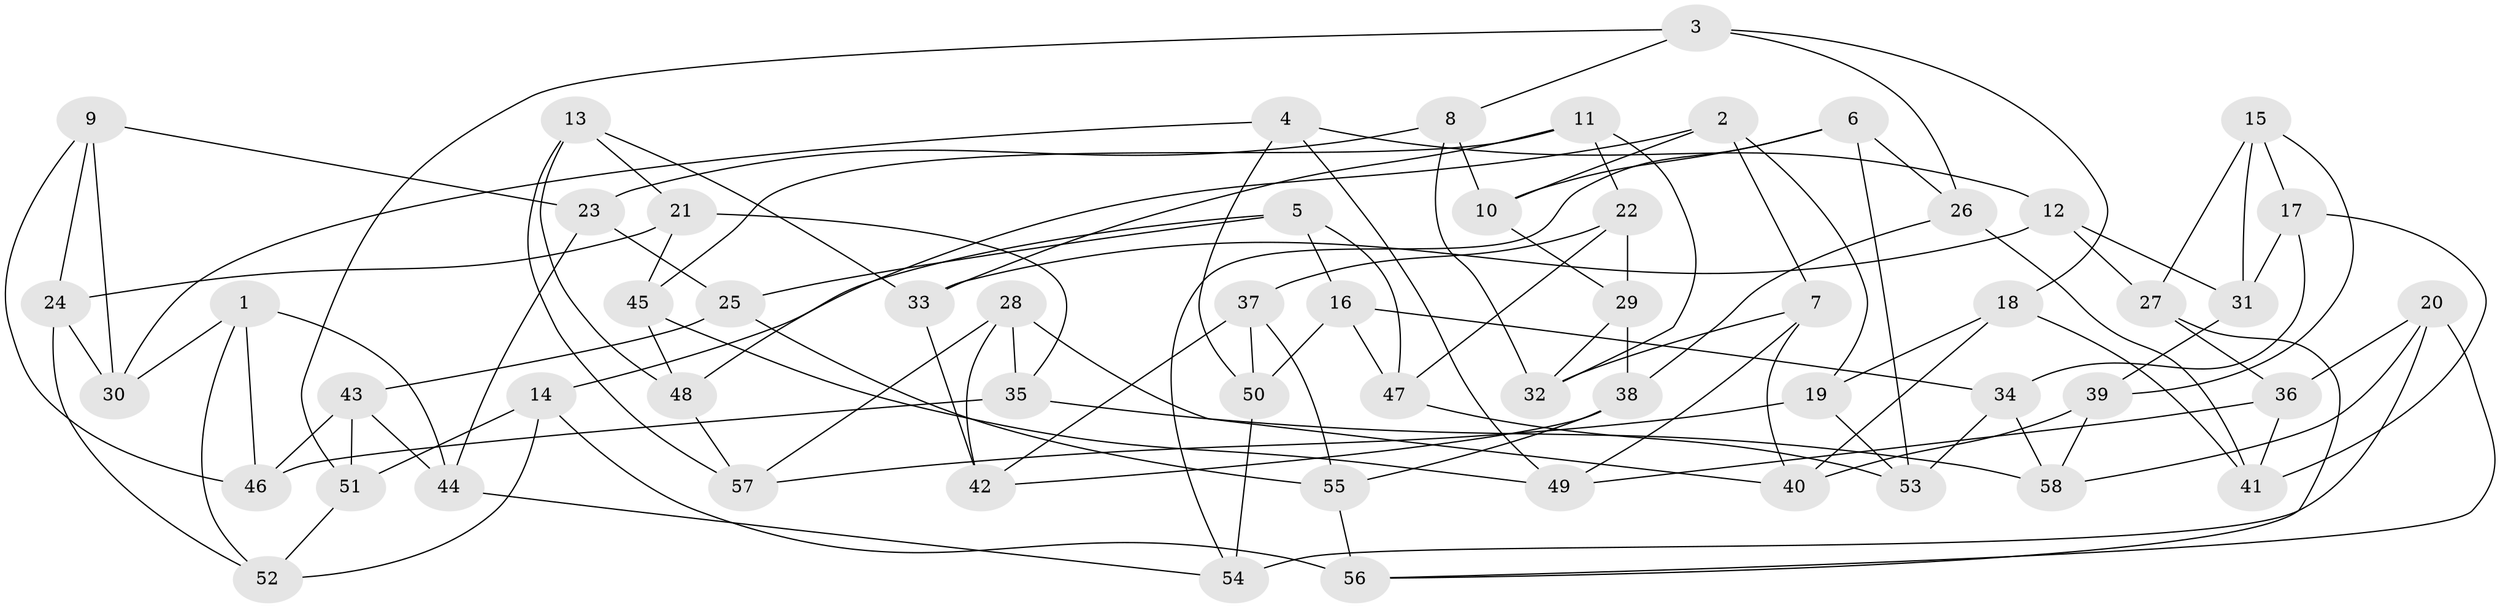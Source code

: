 // coarse degree distribution, {6: 0.4375, 5: 0.3125, 4: 0.25}
// Generated by graph-tools (version 1.1) at 2025/42/03/06/25 10:42:23]
// undirected, 58 vertices, 116 edges
graph export_dot {
graph [start="1"]
  node [color=gray90,style=filled];
  1;
  2;
  3;
  4;
  5;
  6;
  7;
  8;
  9;
  10;
  11;
  12;
  13;
  14;
  15;
  16;
  17;
  18;
  19;
  20;
  21;
  22;
  23;
  24;
  25;
  26;
  27;
  28;
  29;
  30;
  31;
  32;
  33;
  34;
  35;
  36;
  37;
  38;
  39;
  40;
  41;
  42;
  43;
  44;
  45;
  46;
  47;
  48;
  49;
  50;
  51;
  52;
  53;
  54;
  55;
  56;
  57;
  58;
  1 -- 30;
  1 -- 44;
  1 -- 52;
  1 -- 46;
  2 -- 10;
  2 -- 19;
  2 -- 48;
  2 -- 7;
  3 -- 51;
  3 -- 18;
  3 -- 8;
  3 -- 26;
  4 -- 30;
  4 -- 50;
  4 -- 12;
  4 -- 49;
  5 -- 47;
  5 -- 14;
  5 -- 25;
  5 -- 16;
  6 -- 10;
  6 -- 53;
  6 -- 54;
  6 -- 26;
  7 -- 49;
  7 -- 40;
  7 -- 32;
  8 -- 32;
  8 -- 23;
  8 -- 10;
  9 -- 30;
  9 -- 24;
  9 -- 46;
  9 -- 23;
  10 -- 29;
  11 -- 45;
  11 -- 22;
  11 -- 33;
  11 -- 32;
  12 -- 31;
  12 -- 33;
  12 -- 27;
  13 -- 21;
  13 -- 33;
  13 -- 48;
  13 -- 57;
  14 -- 56;
  14 -- 52;
  14 -- 51;
  15 -- 27;
  15 -- 31;
  15 -- 39;
  15 -- 17;
  16 -- 34;
  16 -- 50;
  16 -- 47;
  17 -- 31;
  17 -- 34;
  17 -- 41;
  18 -- 41;
  18 -- 40;
  18 -- 19;
  19 -- 57;
  19 -- 53;
  20 -- 58;
  20 -- 56;
  20 -- 36;
  20 -- 54;
  21 -- 24;
  21 -- 35;
  21 -- 45;
  22 -- 29;
  22 -- 37;
  22 -- 47;
  23 -- 25;
  23 -- 44;
  24 -- 52;
  24 -- 30;
  25 -- 55;
  25 -- 43;
  26 -- 38;
  26 -- 41;
  27 -- 36;
  27 -- 56;
  28 -- 35;
  28 -- 42;
  28 -- 57;
  28 -- 40;
  29 -- 38;
  29 -- 32;
  31 -- 39;
  33 -- 42;
  34 -- 53;
  34 -- 58;
  35 -- 58;
  35 -- 46;
  36 -- 41;
  36 -- 49;
  37 -- 50;
  37 -- 55;
  37 -- 42;
  38 -- 42;
  38 -- 55;
  39 -- 40;
  39 -- 58;
  43 -- 51;
  43 -- 46;
  43 -- 44;
  44 -- 54;
  45 -- 49;
  45 -- 48;
  47 -- 53;
  48 -- 57;
  50 -- 54;
  51 -- 52;
  55 -- 56;
}
